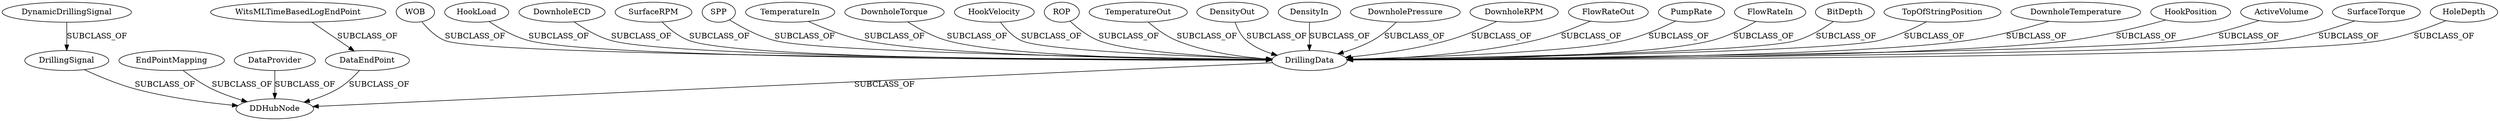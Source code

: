 strict digraph  {
SurfaceTorque;
HoleDepth;
WOB;
HookLoad;
EndPointMapping;
DataProvider;
DownholeECD;
SurfaceRPM;
SPP;
TemperatureIn;
DownholeTorque;
WitsMLTimeBasedLogEndPoint;
HookVelocity;
ROP;
TemperatureOut;
DensityOut;
DrillingData;
DDHubNode;
DensityIn;
DrillingSignal;
DownholePressure;
DynamicDrillingSignal;
DownholeRPM;
FlowRateOut;
PumpRate;
FlowRateIn;
BitDepth;
TopOfStringPosition;
DownholeTemperature;
HookPosition;
ActiveVolume;
DataEndPoint;
SurfaceTorque -> DrillingData  [label=SUBCLASS_OF];
HoleDepth -> DrillingData  [label=SUBCLASS_OF];
WOB -> DrillingData  [label=SUBCLASS_OF];
HookLoad -> DrillingData  [label=SUBCLASS_OF];
EndPointMapping -> DDHubNode  [label=SUBCLASS_OF];
DataProvider -> DDHubNode  [label=SUBCLASS_OF];
DownholeECD -> DrillingData  [label=SUBCLASS_OF];
SurfaceRPM -> DrillingData  [label=SUBCLASS_OF];
SPP -> DrillingData  [label=SUBCLASS_OF];
TemperatureIn -> DrillingData  [label=SUBCLASS_OF];
DownholeTorque -> DrillingData  [label=SUBCLASS_OF];
WitsMLTimeBasedLogEndPoint -> DataEndPoint  [label=SUBCLASS_OF];
HookVelocity -> DrillingData  [label=SUBCLASS_OF];
ROP -> DrillingData  [label=SUBCLASS_OF];
TemperatureOut -> DrillingData  [label=SUBCLASS_OF];
DensityOut -> DrillingData  [label=SUBCLASS_OF];
DrillingData -> DDHubNode  [label=SUBCLASS_OF];
DensityIn -> DrillingData  [label=SUBCLASS_OF];
DrillingSignal -> DDHubNode  [label=SUBCLASS_OF];
DownholePressure -> DrillingData  [label=SUBCLASS_OF];
DynamicDrillingSignal -> DrillingSignal  [label=SUBCLASS_OF];
DownholeRPM -> DrillingData  [label=SUBCLASS_OF];
FlowRateOut -> DrillingData  [label=SUBCLASS_OF];
PumpRate -> DrillingData  [label=SUBCLASS_OF];
FlowRateIn -> DrillingData  [label=SUBCLASS_OF];
BitDepth -> DrillingData  [label=SUBCLASS_OF];
TopOfStringPosition -> DrillingData  [label=SUBCLASS_OF];
DownholeTemperature -> DrillingData  [label=SUBCLASS_OF];
HookPosition -> DrillingData  [label=SUBCLASS_OF];
ActiveVolume -> DrillingData  [label=SUBCLASS_OF];
DataEndPoint -> DDHubNode  [label=SUBCLASS_OF];
}
